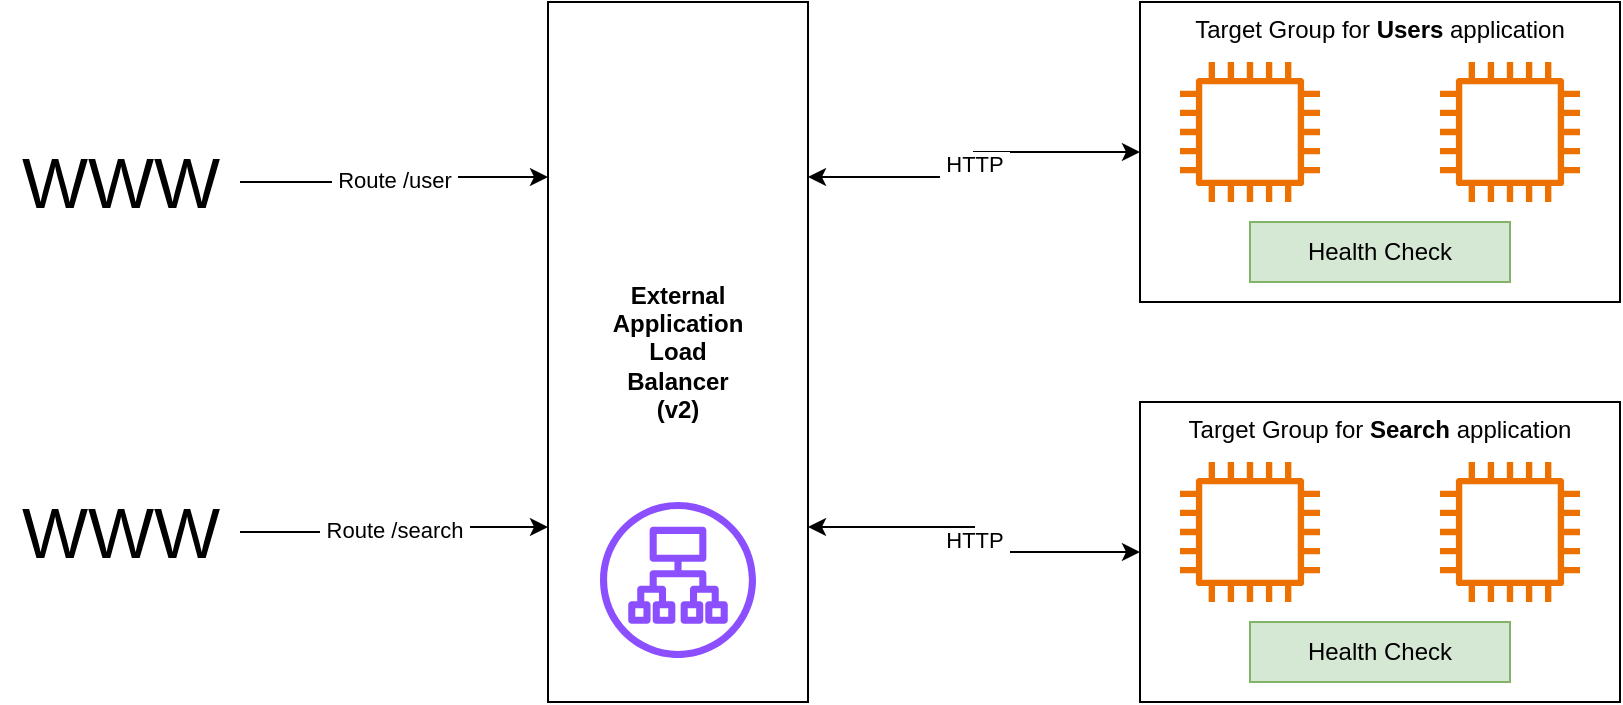 <mxfile version="26.0.4">
  <diagram name="Page-1" id="v7W0HKB-ddkHq3dRGSOc">
    <mxGraphModel dx="1114" dy="1027" grid="1" gridSize="10" guides="1" tooltips="1" connect="1" arrows="1" fold="1" page="1" pageScale="1" pageWidth="850" pageHeight="1100" math="0" shadow="0">
      <root>
        <mxCell id="0" />
        <mxCell id="1" parent="0" />
        <mxCell id="9ZbQ5oO4qokfvryO1bJO-18" value="&amp;nbsp;HTTP&amp;nbsp;" style="rounded=0;orthogonalLoop=1;jettySize=auto;html=1;exitX=1;exitY=0.25;exitDx=0;exitDy=0;entryX=0;entryY=0.5;entryDx=0;entryDy=0;startArrow=classic;startFill=1;edgeStyle=orthogonalEdgeStyle;" parent="1" source="9ZbQ5oO4qokfvryO1bJO-1" target="9ZbQ5oO4qokfvryO1bJO-5" edge="1">
          <mxGeometry relative="1" as="geometry" />
        </mxCell>
        <mxCell id="9ZbQ5oO4qokfvryO1bJO-19" value="&amp;nbsp;HTTP&amp;nbsp;" style="rounded=0;orthogonalLoop=1;jettySize=auto;html=1;exitX=1;exitY=0.75;exitDx=0;exitDy=0;entryX=0;entryY=0.5;entryDx=0;entryDy=0;startArrow=classic;startFill=1;edgeStyle=orthogonalEdgeStyle;" parent="1" source="9ZbQ5oO4qokfvryO1bJO-1" target="9ZbQ5oO4qokfvryO1bJO-13" edge="1">
          <mxGeometry relative="1" as="geometry" />
        </mxCell>
        <mxCell id="9ZbQ5oO4qokfvryO1bJO-1" value="External&lt;div&gt;Application&lt;/div&gt;&lt;div&gt;Load&lt;/div&gt;&lt;div&gt;Balancer&lt;/div&gt;&lt;div&gt;(v2)&lt;/div&gt;" style="rounded=0;whiteSpace=wrap;html=1;fontStyle=1" parent="1" vertex="1">
          <mxGeometry x="414" y="290" width="130" height="350" as="geometry" />
        </mxCell>
        <mxCell id="9ZbQ5oO4qokfvryO1bJO-2" value="" style="sketch=0;outlineConnect=0;fontColor=#232F3E;gradientColor=none;fillColor=#8C4FFF;strokeColor=none;dashed=0;verticalLabelPosition=bottom;verticalAlign=top;align=center;html=1;fontSize=12;fontStyle=0;aspect=fixed;pointerEvents=1;shape=mxgraph.aws4.application_load_balancer;" parent="1" vertex="1">
          <mxGeometry x="440" y="540" width="78" height="78" as="geometry" />
        </mxCell>
        <mxCell id="9ZbQ5oO4qokfvryO1bJO-5" value="Target Group for &lt;b&gt;Users&lt;/b&gt; application" style="rounded=0;whiteSpace=wrap;html=1;verticalAlign=top;" parent="1" vertex="1">
          <mxGeometry x="710" y="290" width="240" height="150" as="geometry" />
        </mxCell>
        <mxCell id="9ZbQ5oO4qokfvryO1bJO-6" value="" style="sketch=0;outlineConnect=0;fontColor=#232F3E;gradientColor=none;fillColor=#ED7100;strokeColor=none;dashed=0;verticalLabelPosition=bottom;verticalAlign=top;align=center;html=1;fontSize=12;fontStyle=0;aspect=fixed;pointerEvents=1;shape=mxgraph.aws4.instance2;" parent="1" vertex="1">
          <mxGeometry x="730" y="320" width="70" height="70" as="geometry" />
        </mxCell>
        <mxCell id="9ZbQ5oO4qokfvryO1bJO-7" value="" style="sketch=0;outlineConnect=0;fontColor=#232F3E;gradientColor=none;fillColor=#ED7100;strokeColor=none;dashed=0;verticalLabelPosition=bottom;verticalAlign=top;align=center;html=1;fontSize=12;fontStyle=0;aspect=fixed;pointerEvents=1;shape=mxgraph.aws4.instance2;" parent="1" vertex="1">
          <mxGeometry x="860" y="320" width="70" height="70" as="geometry" />
        </mxCell>
        <mxCell id="9ZbQ5oO4qokfvryO1bJO-8" value="Health Check" style="rounded=0;whiteSpace=wrap;html=1;fillColor=#d5e8d4;strokeColor=#82b366;" parent="1" vertex="1">
          <mxGeometry x="765" y="400" width="130" height="30" as="geometry" />
        </mxCell>
        <mxCell id="9ZbQ5oO4qokfvryO1bJO-13" value="Target Group for &lt;b&gt;Search&lt;/b&gt; application" style="rounded=0;whiteSpace=wrap;html=1;verticalAlign=top;" parent="1" vertex="1">
          <mxGeometry x="710" y="490" width="240" height="150" as="geometry" />
        </mxCell>
        <mxCell id="9ZbQ5oO4qokfvryO1bJO-14" value="" style="sketch=0;outlineConnect=0;fontColor=#232F3E;gradientColor=none;fillColor=#ED7100;strokeColor=none;dashed=0;verticalLabelPosition=bottom;verticalAlign=top;align=center;html=1;fontSize=12;fontStyle=0;aspect=fixed;pointerEvents=1;shape=mxgraph.aws4.instance2;" parent="1" vertex="1">
          <mxGeometry x="730" y="520" width="70" height="70" as="geometry" />
        </mxCell>
        <mxCell id="9ZbQ5oO4qokfvryO1bJO-15" value="" style="sketch=0;outlineConnect=0;fontColor=#232F3E;gradientColor=none;fillColor=#ED7100;strokeColor=none;dashed=0;verticalLabelPosition=bottom;verticalAlign=top;align=center;html=1;fontSize=12;fontStyle=0;aspect=fixed;pointerEvents=1;shape=mxgraph.aws4.instance2;" parent="1" vertex="1">
          <mxGeometry x="860" y="520" width="70" height="70" as="geometry" />
        </mxCell>
        <mxCell id="9ZbQ5oO4qokfvryO1bJO-16" value="Health Check" style="rounded=0;whiteSpace=wrap;html=1;fillColor=#d5e8d4;strokeColor=#82b366;" parent="1" vertex="1">
          <mxGeometry x="765" y="600" width="130" height="30" as="geometry" />
        </mxCell>
        <mxCell id="9ZbQ5oO4qokfvryO1bJO-21" value="&amp;nbsp;Route /user&amp;nbsp;" style="edgeStyle=orthogonalEdgeStyle;rounded=0;orthogonalLoop=1;jettySize=auto;html=1;entryX=0;entryY=0.25;entryDx=0;entryDy=0;" parent="1" source="9ZbQ5oO4qokfvryO1bJO-20" target="9ZbQ5oO4qokfvryO1bJO-1" edge="1">
          <mxGeometry relative="1" as="geometry" />
        </mxCell>
        <mxCell id="9ZbQ5oO4qokfvryO1bJO-20" value="WWW" style="text;html=1;align=center;verticalAlign=middle;resizable=0;points=[];autosize=1;strokeColor=none;fillColor=none;fontSize=35;" parent="1" vertex="1">
          <mxGeometry x="140" y="350" width="120" height="60" as="geometry" />
        </mxCell>
        <mxCell id="9ZbQ5oO4qokfvryO1bJO-23" value="&amp;nbsp;Route /search&amp;nbsp;" style="edgeStyle=orthogonalEdgeStyle;rounded=0;orthogonalLoop=1;jettySize=auto;html=1;entryX=0;entryY=0.75;entryDx=0;entryDy=0;" parent="1" source="9ZbQ5oO4qokfvryO1bJO-22" target="9ZbQ5oO4qokfvryO1bJO-1" edge="1">
          <mxGeometry relative="1" as="geometry" />
        </mxCell>
        <mxCell id="9ZbQ5oO4qokfvryO1bJO-22" value="WWW" style="text;html=1;align=center;verticalAlign=middle;resizable=0;points=[];autosize=1;strokeColor=none;fillColor=none;fontSize=35;" parent="1" vertex="1">
          <mxGeometry x="140" y="525" width="120" height="60" as="geometry" />
        </mxCell>
      </root>
    </mxGraphModel>
  </diagram>
</mxfile>
